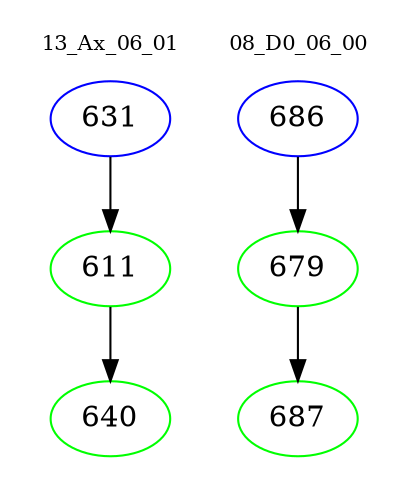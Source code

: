 digraph{
subgraph cluster_0 {
color = white
label = "13_Ax_06_01";
fontsize=10;
T0_631 [label="631", color="blue"]
T0_631 -> T0_611 [color="black"]
T0_611 [label="611", color="green"]
T0_611 -> T0_640 [color="black"]
T0_640 [label="640", color="green"]
}
subgraph cluster_1 {
color = white
label = "08_D0_06_00";
fontsize=10;
T1_686 [label="686", color="blue"]
T1_686 -> T1_679 [color="black"]
T1_679 [label="679", color="green"]
T1_679 -> T1_687 [color="black"]
T1_687 [label="687", color="green"]
}
}
